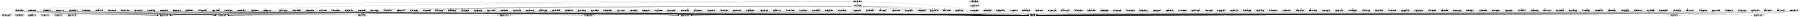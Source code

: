 digraph world {
size="12";
	"e0:69:95:eb:1a:22" -> "01:00:5e:00:00:fb";
	"5c:51:88:13:b5:24" -> "33:33:00:00:00:02";
	"94:de:80:6b:a8:eb" -> "ff:ff:ff:ff:ff:ff";
	"38:60:77:2f:f9:6e" -> "ff:ff:ff:ff:ff:ff";
	"40:78:6a:c8:ec:ee" -> "ff:ff:ff:ff:ff:ff";
	"28:cf:e9:1c:ec:b3" -> "00:50:7f:e3:e0:34";
	"34:fc:ef:b2:cb:1b" -> "33:33:00:00:00:fb";
	"28:cf:e9:1c:ec:b3" -> "33:33:00:00:00:fb";
	"00:1b:21:7f:6c:fd" -> "b8:6c:e8:c8:07:f7";
	"00:1b:21:7f:6c:fd" -> "e4:40:e2:c1:be:ff";
	"f0:7b:cb:5c:b0:5c" -> "33:33:00:00:00:fb";
	"00:27:0e:38:3b:bb" -> "ff:ff:ff:ff:ff:ff";
	"6c:f0:49:19:dd:f9" -> "ff:ff:ff:ff:ff:ff";
	"1c:7b:21:ee:6e:38" -> "01:00:5e:00:00:fb";
	"e8:91:20:20:6a:a3" -> "33:33:00:00:00:02";
	"20:a9:9b:7c:33:e8" -> "33:33:00:01:00:02";
	"74:29:af:1d:17:09" -> "01:00:5e:00:00:fb";
	"e0:69:95:e4:bd:3b" -> "ff:ff:ff:ff:ff:ff";
	"a8:20:66:4e:6f:b7" -> "ff:ff:ff:ff:ff:ff";
	"cc:fa:00:ed:93:b9" -> "ff:ff:ff:ff:ff:ff";
	"9c:d3:5b:89:94:d5" -> "ff:ff:ff:ff:ff:ff";
	"00:11:85:fe:47:cf" -> "ff:ff:ff:ff:ff:ff";
	"88:a7:3c:ec:dc:16" -> "33:33:00:00:00:02";
	"f0:5a:09:a4:82:9b" -> "ff:ff:ff:ff:ff:ff";
	"34:36:3b:cf:7e:0c" -> "01:00:5e:00:00:fb";
	"14:30:c6:03:b7:80" -> "33:33:00:00:00:02";
	"44:80:eb:b6:8f:1f" -> "ff:ff:ff:ff:ff:ff";
	"e8:80:2e:b1:8a:34" -> "ff:ff:ff:ff:ff:ff";
	"e8:50:8b:1b:05:4d" -> "33:33:00:00:00:02";
	"40:6f:2a:7c:2e:7b" -> "ff:ff:ff:ff:ff:ff";
	"e0:69:95:e4:bd:3b" -> "01:00:5e:37:96:d0";
	"00:16:3e:0b:46:a0" -> "ff:ff:ff:ff:ff:ff";
	"c0:65:99:a5:26:91" -> "33:33:00:00:00:02";
	"fc:aa:14:21:15:dd" -> "ff:ff:ff:ff:ff:ff";
	"44:d4:e0:95:89:2e" -> "ff:ff:ff:ff:ff:ff";
	"e0:69:95:e4:c1:34" -> "33:33:00:01:00:03";
	"00:50:fc:98:0f:ee" -> "01:00:5e:37:96:d0";
	"00:1b:21:7f:6c:fd" -> "fc:aa:14:20:c8:8e";
	"38:60:77:12:cf:c7" -> "01:00:5e:37:96:d0";
	"b8:af:67:a1:ea:9e" -> "ff:ff:ff:ff:ff:ff";
	"1c:7b:21:ee:6e:38" -> "ff:ff:ff:ff:ff:ff";
	"30:3a:64:73:86:06" -> "33:33:00:00:00:fb";
	"e0:69:95:e4:c1:34" -> "01:00:5e:37:96:d0";
	"28:cf:e9:1c:ec:b3" -> "01:00:5e:00:00:01";
	"38:60:77:12:db:64" -> "33:33:00:01:00:02";
	"9c:fc:01:e7:52:54" -> "01:00:5e:00:00:fb";
	"48:5a:3f:30:c3:e5" -> "ff:ff:ff:ff:ff:ff";
	"6c:40:08:50:88:9f" -> "ff:ff:ff:ff:ff:ff";
	"a4:70:d6:02:b6:9e" -> "ff:ff:ff:ff:ff:ff";
	"e0:69:95:eb:1a:22" -> "33:33:00:00:00:fb";
	"30:3a:64:73:86:06" -> "ff:ff:ff:ff:ff:ff";
	"78:a3:e4:80:a9:3e" -> "e8:94:f6:06:18:32";
	"94:de:80:6b:a8:eb" -> "01:00:5e:00:00:fb";
	"28:cf:e9:1c:ec:b3" -> "e8:94:f6:06:18:32";
	"a0:e4:53:cd:41:86" -> "ff:ff:ff:ff:ff:ff";
	"d8:50:e6:86:ce:79" -> "ff:ff:ff:ff:ff:ff";
	"e0:69:95:eb:1a:22" -> "ff:ff:ff:ff:ff:ff";
	"cc:c3:ea:2f:97:d6" -> "ff:ff:ff:ff:ff:ff";
	"c0:d9:62:49:b5:d9" -> "33:33:00:00:00:fb";
	"00:11:d8:4e:be:3f" -> "ff:ff:ff:ff:ff:ff";
	"30:3a:64:73:86:06" -> "01:00:5e:00:00:fb";
	"00:1b:21:7f:6c:fd" -> "9c:3a:af:40:e5:93";
	"e0:69:95:e4:c1:34" -> "ff:ff:ff:ff:ff:ff";
	"44:80:eb:b6:8f:1f" -> "33:33:00:00:00:02";
	"88:32:9b:74:86:ea" -> "ff:ff:ff:ff:ff:ff";
	"cc:08:e0:43:ef:9c" -> "33:33:00:00:00:02";
	"84:38:38:3d:13:8d" -> "ff:ff:ff:ff:ff:ff";
	"c0:d9:62:49:b5:d9" -> "01:00:5e:00:00:fb";
	"74:2f:68:10:5c:ef" -> "ff:ff:ff:ff:ff:ff";
	"bc:92:6b:47:cd:8e" -> "33:33:00:00:00:fb";
	"9c:fc:01:7d:65:33" -> "ff:ff:ff:ff:ff:ff";
	"38:60:77:12:db:64" -> "ff:ff:ff:ff:ff:ff";
	"78:31:c1:c6:96:84" -> "33:33:00:00:00:fb";
	"00:88:65:57:5f:44" -> "ff:ff:ff:ff:ff:ff";
	"34:fc:ef:b2:cb:1b" -> "01:00:5e:00:00:fb";
	"00:1e:8c:f4:7f:65" -> "ff:ff:ff:ff:ff:ff";
	"e8:91:20:20:6a:a3" -> "ff:ff:ff:ff:ff:ff";
	"40:e2:30:87:71:81" -> "01:00:5e:00:00:fb";
	"98:6c:f5:20:63:c3" -> "33:33:00:00:00:02";
	"e8:80:2e:b1:8a:34" -> "33:33:00:00:00:fb";
	"cc:c3:ea:d7:64:d1" -> "ff:ff:ff:ff:ff:ff";
	"98:6c:f5:20:63:c3" -> "33:33:00:01:00:02";
	"f4:8e:09:a6:ee:d6" -> "ff:ff:ff:ff:ff:ff";
	"18:f6:43:44:98:3f" -> "ff:ff:ff:ff:ff:ff";
	"80:e6:50:0c:98:c4" -> "ff:ff:ff:ff:ff:ff";
	"60:d8:19:5a:56:4c" -> "33:33:00:00:00:fb";
	"5c:51:88:13:b5:24" -> "ff:ff:ff:ff:ff:ff";
	"48:5a:3f:47:01:18" -> "33:33:00:00:00:02";
	"44:80:eb:74:be:e9" -> "33:33:00:00:00:02";
	"78:a3:e4:80:a9:3e" -> "33:33:00:00:00:fb";
	"40:7a:80:be:2d:70" -> "ff:ff:ff:ff:ff:ff";
	"9c:fc:01:e7:52:54" -> "33:33:00:00:00:fb";
	"78:48:59:00:89:40" -> "ff:ff:ff:ff:ff:ff";
	"00:1b:21:7f:6c:fd" -> "58:91:cf:4c:fa:54";
	"00:1b:21:7f:6c:fd" -> "00:0a:f5:89:89:ff";
	"44:80:eb:74:be:e9" -> "ff:ff:ff:ff:ff:ff";
	"d0:a6:37:a7:a3:40" -> "ff:ff:ff:ff:ff:ff";
	"80:e6:50:0c:98:c4" -> "01:00:5e:00:00:fb";
	"00:1e:8c:f4:86:c6" -> "33:33:00:00:00:fb";
	"00:1b:21:7f:6c:fd" -> "fc:aa:14:20:c8:b4";
	"9c:fc:01:7d:65:33" -> "33:33:00:00:00:02";
	"cc:08:e0:43:ef:9c" -> "a0:ec:80:7a:a9:28";
	"fc:aa:14:21:db:58" -> "ff:ff:ff:ff:ff:ff";
	"a8:06:00:25:64:48" -> "ff:ff:ff:ff:ff:ff";
	"e0:69:95:e4:c1:b9" -> "ff:ff:ff:ff:ff:ff";
	"84:38:38:16:a7:91" -> "ff:ff:ff:ff:ff:ff";
	"04:1b:ba:a3:36:9d" -> "ff:ff:ff:ff:ff:ff";
	"38:60:77:12:cf:c7" -> "ff:ff:ff:ff:ff:ff";
	"80:6c:1b:9c:7a:82" -> "33:33:00:00:00:02";
	"e0:69:95:e4:c1:b9" -> "01:00:5e:37:96:d0";
	"60:f8:1d:b1:be:bc" -> "ff:ff:ff:ff:ff:ff";
	"00:1b:21:7f:6c:fd" -> "cc:3a:61:7a:94:2a";
	"e0:69:95:eb:1a:22" -> "33:33:00:01:00:02";
	"28:cf:e9:1c:ec:b3" -> "01:00:5e:00:00:fb";
	"00:1e:8c:f4:86:c6" -> "ff:ff:ff:ff:ff:ff";
	"34:4d:f7:15:46:d3" -> "ff:ff:ff:ff:ff:ff";
	"34:fc:ef:b2:cb:1b" -> "33:33:00:00:01:3a";
	"00:50:fc:98:0f:ee" -> "33:33:00:01:00:02";
	"38:60:77:2f:f8:e8" -> "01:00:5e:37:96:d0";
	"00:1b:21:7f:6c:fd" -> "fc:aa:14:21:df:0f";
	"c0:d9:62:49:b5:d9" -> "ff:ff:ff:ff:ff:ff";
	"48:50:73:d4:fc:08" -> "ff:ff:ff:ff:ff:ff";
	"84:38:38:3d:13:8d" -> "33:33:00:00:00:02";
	"e0:69:95:e4:c1:19" -> "33:33:00:01:00:03";
	"bc:92:6b:47:cd:8e" -> "ff:ff:ff:ff:ff:ff";
	"a4:70:d6:08:42:9e" -> "ff:ff:ff:ff:ff:ff";
	"38:60:77:2f:f8:e8" -> "ff:ff:ff:ff:ff:ff";
	"60:d8:19:5a:56:4c" -> "01:00:5e:00:00:fb";
	"88:c6:63:5a:14:2b" -> "ff:ff:ff:ff:ff:ff";
	"84:63:d6:22:30:50" -> "ff:ff:ff:ff:ff:ff";
	"38:60:77:12:db:64" -> "01:00:5e:37:96:d0";
	"00:50:fc:98:0f:ee" -> "ff:ff:ff:ff:ff:ff";
	"34:4d:f7:52:be:e9" -> "ff:ff:ff:ff:ff:ff";
	"bc:92:6b:47:cd:8e" -> "01:00:5e:00:00:fb";
	"60:8f:5c:15:d9:5e" -> "01:00:5e:00:00:fb";
	"14:a3:64:36:e3:d9" -> "ff:ff:ff:ff:ff:ff";
	"cc:fa:00:ec:9a:ef" -> "ff:ff:ff:ff:ff:ff";
	"84:8e:0c:66:08:32" -> "ff:ff:ff:ff:ff:ff";
	"40:78:6a:7f:50:81" -> "33:33:00:00:00:02";
	"00:0a:f5:89:89:ff" -> "ff:ff:ff:ff:ff:ff";
	"20:fd:f1:5f:58:17" -> "ff:ff:ff:ff:ff:ff";
	"38:60:77:2f:f9:6e" -> "01:00:5e:37:96:d0";
	"78:48:59:00:ca:e0" -> "ff:ff:ff:ff:ff:ff";
	"74:29:af:1d:17:09" -> "33:33:00:00:00:fb";
	"e0:75:7d:65:ff:7c" -> "ff:ff:ff:ff:ff:ff";
	"48:86:e8:c2:5d:01" -> "ff:ff:ff:ff:ff:ff";
	"f0:7b:cb:5c:b0:5c" -> "01:00:5e:00:00:fb";
	"78:a3:e4:80:a9:3e" -> "00:50:7f:e3:e0:34";
	"cc:08:e0:43:ef:9c" -> "33:33:00:00:00:fb";
	"20:fd:f1:5f:58:26" -> "01:80:c2:00:00:0a";
	"38:59:f9:dd:f0:27" -> "ff:ff:ff:ff:ff:ff";
	"94:94:26:05:9c:ba" -> "01:00:5e:00:00:fb";
	"e8:80:2e:b1:8a:34" -> "01:00:5e:00:00:fb";
	"a8:20:66:4e:6f:b7" -> "00:1b:21:7f:6c:fd";
	"28:47:aa:90:a4:41" -> "ff:ff:ff:ff:ff:ff";
	"60:f8:1d:b1:be:bc" -> "33:33:00:00:00:fb";
	"6c:f0:49:19:dd:f9" -> "33:33:00:01:00:02";
	"cc:c3:ea:18:0e:64" -> "01:00:5e:00:00:fb";
	"cc:c3:ea:18:0e:64" -> "ff:ff:ff:ff:ff:ff";
	"00:1f:29:17:2f:eb" -> "01:00:5e:00:00:fb";
	"00:1b:21:7f:6c:fd" -> "a8:20:66:4e:6f:b7";
	"48:5a:3f:72:f8:0c" -> "ff:ff:ff:ff:ff:ff";
	"e0:75:7d:fb:3a:7a" -> "ff:ff:ff:ff:ff:ff";
	"94:94:26:05:9c:ba" -> "ff:ff:ff:ff:ff:ff";
	"fc:aa:14:21:dc:74" -> "ff:ff:ff:ff:ff:ff";
	"48:5a:3f:47:01:18" -> "ff:ff:ff:ff:ff:ff";
	"e0:69:95:e4:c1:19" -> "ff:ff:ff:ff:ff:ff";
	"7c:c5:37:44:eb:aa" -> "01:00:5e:00:00:fb";
	"cc:08:e0:43:ef:9c" -> "ff:ff:ff:ff:ff:ff";
	"fc:c7:34:0f:25:aa" -> "ff:ff:ff:ff:ff:ff";
	"e0:69:95:e4:c1:34" -> "33:33:00:01:00:02";
	"14:30:c6:03:b7:80" -> "ff:ff:ff:ff:ff:ff";
	"80:6c:1b:9a:06:33" -> "ff:ff:ff:ff:ff:ff";
	"78:a3:e4:80:a9:3e" -> "01:00:5e:00:00:fb";
	"f8:cf:c5:46:dd:50" -> "ff:ff:ff:ff:ff:ff";
	"f8:cf:c5:c3:c4:f2" -> "33:33:00:00:00:02";
	"f8:cf:c5:87:e8:15" -> "01:00:5e:00:00:fb";
	"44:74:6c:af:95:51" -> "ff:ff:ff:ff:ff:ff";
	"28:cf:e9:1c:ec:b3" -> "ff:ff:ff:ff:ff:ff";
	"34:36:3b:cf:7e:0c" -> "33:33:00:00:00:fb";
	"e0:75:7d:fb:3a:7a" -> "33:33:00:00:00:02";
	"00:1b:21:7f:6c:fd" -> "44:a4:2d:b4:a7:dd";
	"00:1e:8c:f4:7f:65" -> "01:00:5e:00:00:fb";
	"60:be:b5:cb:a4:bf" -> "ff:ff:ff:ff:ff:ff";
	"80:e6:50:0c:98:c4" -> "33:33:00:00:00:fb";
	"00:1b:21:7f:6c:fd" -> "60:f8:1d:b1:be:bc";
	"c4:3a:be:1e:ac:a2" -> "ff:ff:ff:ff:ff:ff";
	"60:f8:1d:b1:be:bc" -> "00:1b:21:7f:6c:fd";
	"60:be:b5:43:3a:a3" -> "ff:ff:ff:ff:ff:ff";
	"94:de:80:6b:a8:eb" -> "33:33:00:00:00:fb";
	"94:94:26:05:9c:ba" -> "33:33:00:00:00:fb";
	"00:1b:21:7f:6c:fd" -> "ff:ff:ff:ff:ff:ff";
	"00:37:6d:4f:fc:fa" -> "ff:ff:ff:ff:ff:ff";
	"98:0c:82:d3:9d:e9" -> "ff:ff:ff:ff:ff:ff";
	"cc:c3:ea:18:0e:64" -> "33:33:00:00:00:02";
	"cc:08:e0:43:ef:9c" -> "01:00:5e:00:00:fb";
	"88:a7:3c:ec:dc:16" -> "ff:ff:ff:ff:ff:ff";
	"78:a3:e4:80:a9:3e" -> "ff:ff:ff:ff:ff:ff";
	"38:59:f9:dd:f0:27" -> "33:33:00:00:00:fb";
	"40:e2:30:87:71:81" -> "33:33:00:00:00:fb";
	"00:1e:8c:f4:86:c6" -> "01:00:5e:00:00:fb";
	"78:31:c1:c6:96:84" -> "ff:ff:ff:ff:ff:ff";
	"e8:91:20:54:3a:b8" -> "ff:ff:ff:ff:ff:ff";
	"9c:fc:01:7d:65:33" -> "01:00:5e:00:00:fb";
	"00:1e:8c:f4:7f:65" -> "33:33:00:00:00:fb";
	"28:cf:e9:1c:ec:b3" -> "33:33:00:00:00:02";
	"00:1b:21:7f:6c:fd" -> "8c:3a:e3:10:40:b4";
	"40:78:6a:7f:50:81" -> "ff:ff:ff:ff:ff:ff";
	"7c:c5:37:44:eb:aa" -> "33:33:00:00:00:fb";
	"e0:69:95:e4:c1:34" -> "01:00:5e:00:00:fc";
	"e8:50:8b:1b:05:4d" -> "ff:ff:ff:ff:ff:ff";
	"34:fc:ef:b2:cb:1b" -> "ff:ff:ff:ff:ff:ff";
	"fc:aa:14:21:01:64" -> "ff:ff:ff:ff:ff:ff";
	"8c:3a:e3:61:18:21" -> "01:00:5e:00:00:fb";
	"14:1a:a3:58:92:6d" -> "ff:ff:ff:ff:ff:ff";
	"78:31:c1:c6:96:84" -> "01:00:5e:00:00:fb";
	"40:78:6a:c8:ec:ee" -> "33:33:00:00:00:02";
	"f8:cf:c5:46:dd:50" -> "33:33:00:00:00:02";
	"5c:3c:27:71:dd:f0" -> "ff:ff:ff:ff:ff:ff";
	"e0:69:95:e4:c1:19" -> "01:00:5e:00:00:fc";
	"e8:50:8b:6e:f4:6c" -> "33:33:00:00:00:02";
	"44:80:eb:53:74:c7" -> "ff:ff:ff:ff:ff:ff";
	"38:59:f9:dd:f0:27" -> "01:00:5e:00:00:fb";
	"bc:44:86:87:3c:30" -> "ff:ff:ff:ff:ff:ff";
	"9c:fc:01:7d:65:33" -> "33:33:00:00:00:fb";
	"c8:6f:1d:0b:40:4e" -> "ff:ff:ff:ff:ff:ff";
	"c0:65:99:a5:26:91" -> "ff:ff:ff:ff:ff:ff";
	"20:a9:9b:7c:33:e8" -> "33:33:00:00:00:02";
	"b8:6c:e8:c8:07:f7" -> "ff:ff:ff:ff:ff:ff";
	"f8:cf:c5:c3:c4:f2" -> "ff:ff:ff:ff:ff:ff";
	"60:f8:1d:b1:be:bc" -> "01:00:5e:00:00:fb";
	"14:a3:64:36:e3:d9" -> "01:00:5e:00:00:fb";
	"fc:aa:14:20:fd:01" -> "ff:ff:ff:ff:ff:ff";
	"28:cf:e9:1c:ec:b3" -> "33:33:ff:03:d1:b4";
	"34:36:3b:cf:7e:0c" -> "ff:ff:ff:ff:ff:ff";
	"fc:aa:14:21:01:99" -> "ff:ff:ff:ff:ff:ff";
	"e0:75:7d:8d:ae:54" -> "ff:ff:ff:ff:ff:ff";
	"68:a8:6d:78:d0:be" -> "ff:ff:ff:ff:ff:ff";
	"34:fc:ef:b2:cb:1b" -> "01:00:5e:00:00:71";
	"20:a9:9b:7c:33:e8" -> "ff:ff:ff:ff:ff:ff";
	"f8:cf:c5:44:9c:8e" -> "ff:ff:ff:ff:ff:ff";
	"7c:c5:37:44:eb:aa" -> "ff:ff:ff:ff:ff:ff";
}
